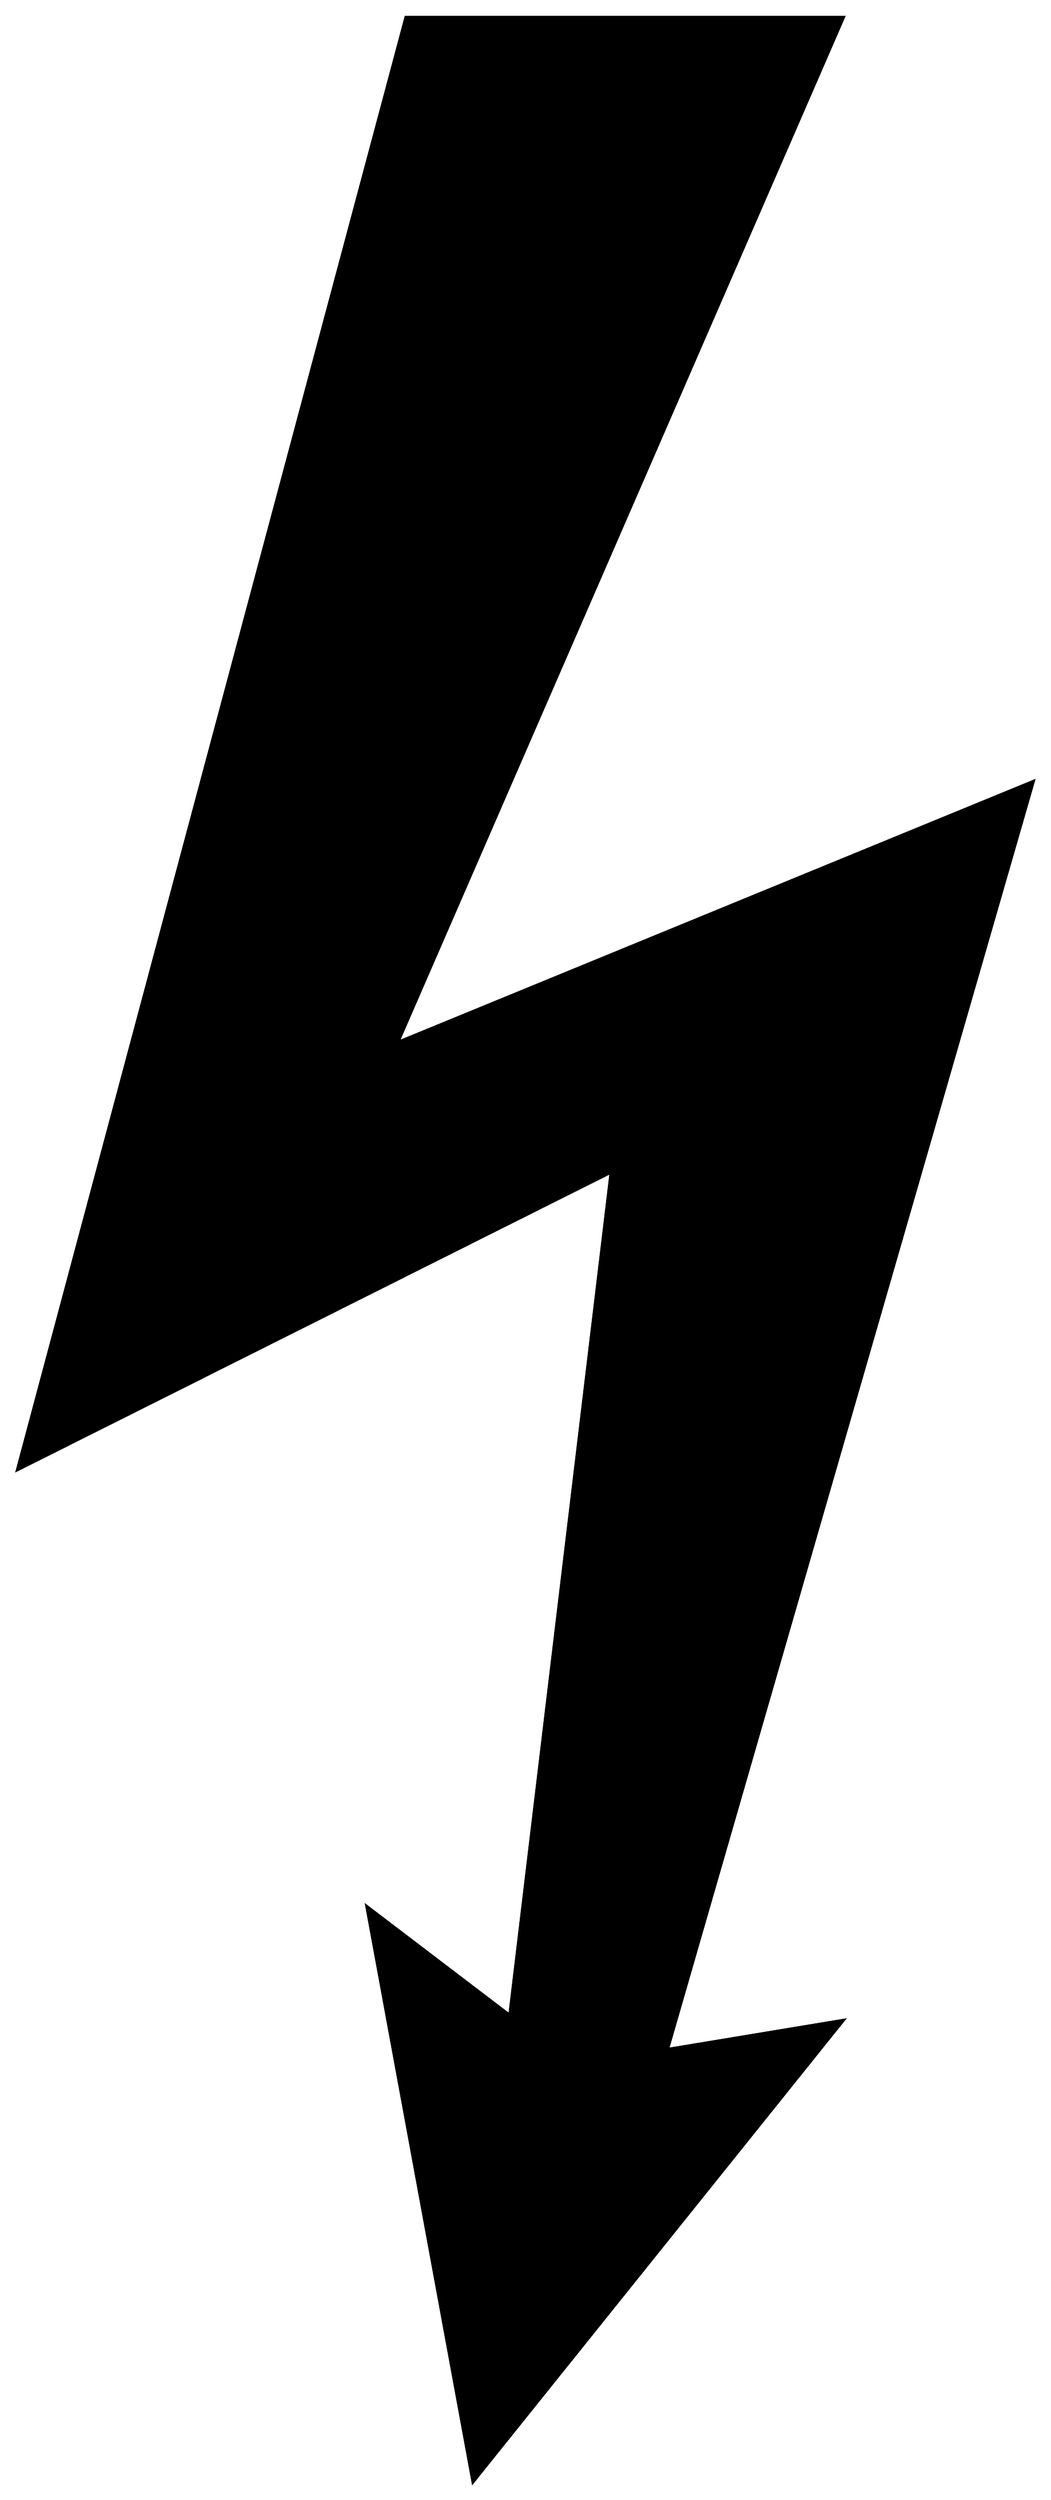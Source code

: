 


\begin{tikzpicture}[y=0.80pt, x=0.80pt, yscale=-1.0, xscale=1.0, inner sep=0pt, outer sep=0pt]
\begin{scope}[shift={(100.0,1697.0)},nonzero rule]
  \path[draw=.,fill=.,line width=1.600pt] (883.0,-943.0) --
    (594.0,58.0) -- (733.0,35.0) -- (440.0,400.0) --
    (356.0,-55.0) -- (469.0,31.0) -- (549.0,-634.0) --
    (80.0,-399.0) -- (387.0,-1546.0) -- (733.0,-1546.0) --
    (381.0,-737.0) -- (883.0,-943.0) -- cycle;
\end{scope}

\end{tikzpicture}

